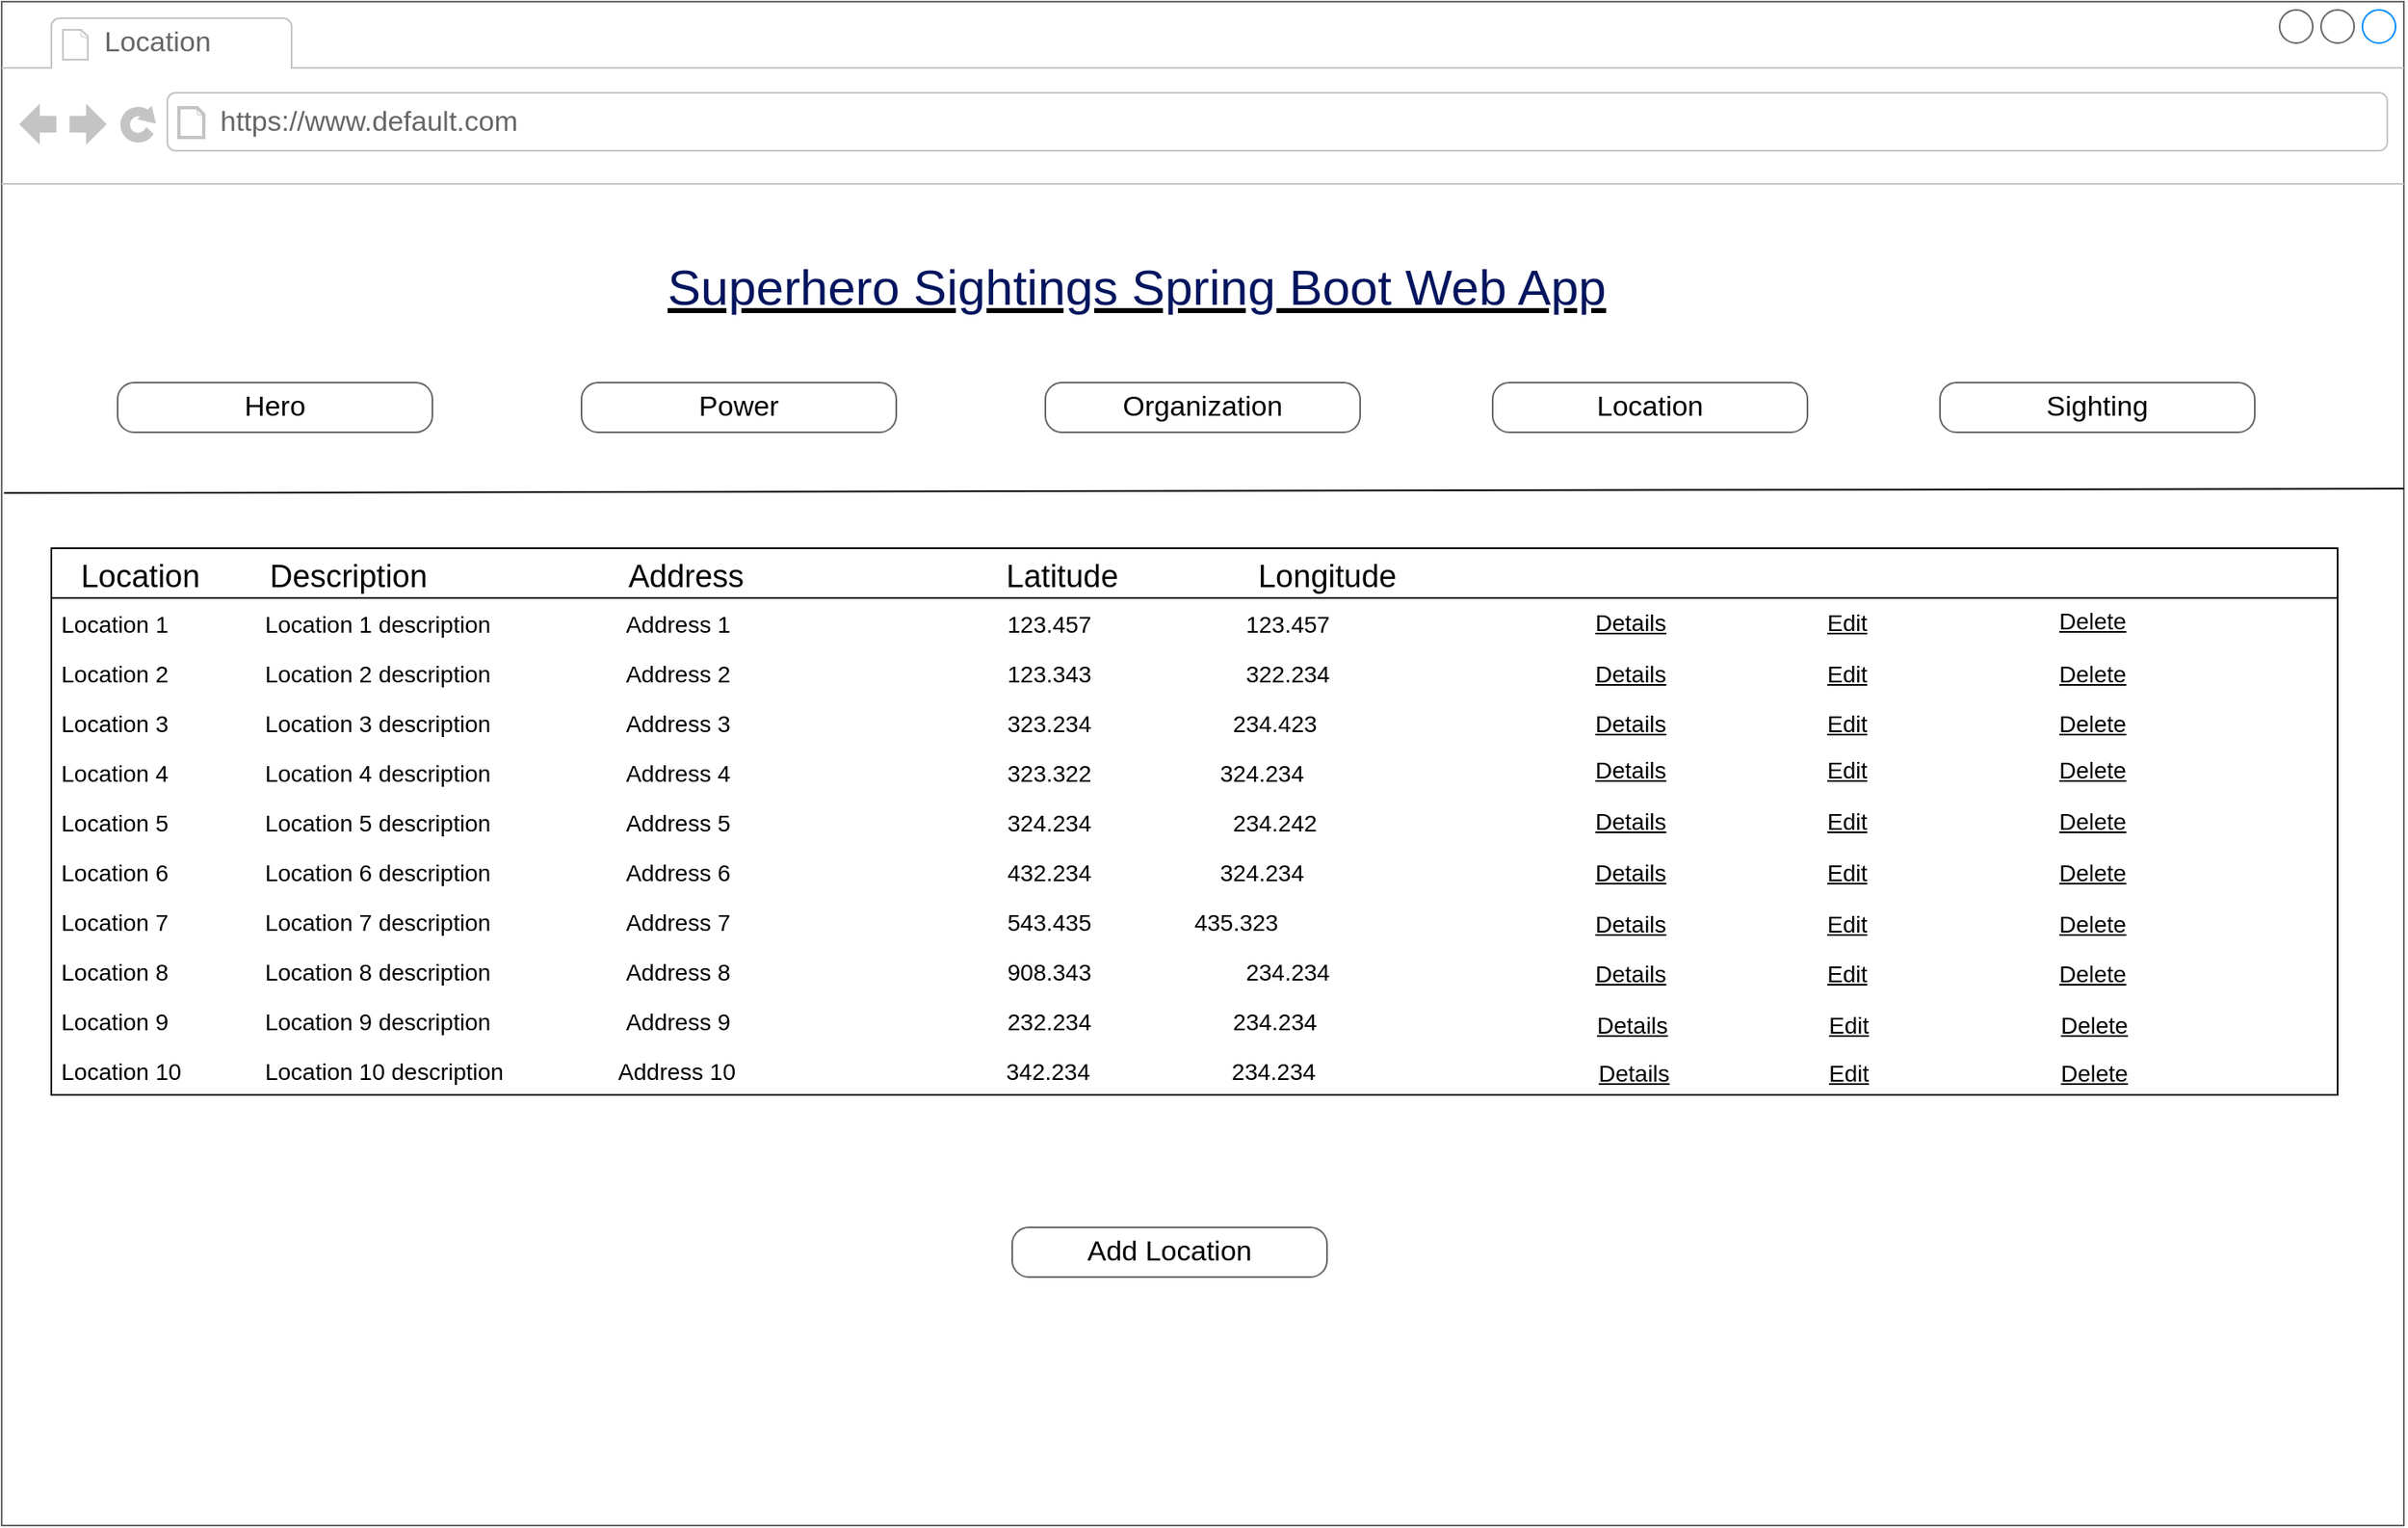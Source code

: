 <mxfile version="20.5.1" type="device"><diagram name="Page-1" id="2cc2dc42-3aac-f2a9-1cec-7a8b7cbee084"><mxGraphModel dx="1038" dy="585" grid="1" gridSize="10" guides="1" tooltips="1" connect="1" arrows="1" fold="1" page="1" pageScale="1" pageWidth="1100" pageHeight="850" background="none" math="0" shadow="0"><root><mxCell id="0"/><mxCell id="1" parent="0"/><mxCell id="7026571954dc6520-1" value="" style="strokeWidth=1;shadow=0;dashed=0;align=left;html=1;shape=mxgraph.mockup.containers.browserWindow;rSize=0;strokeColor=#666666;mainText=,;recursiveResize=0;rounded=0;labelBackgroundColor=none;fontFamily=Verdana;fontSize=12" parent="1" vertex="1"><mxGeometry x="250" y="20" width="1450" height="920" as="geometry"/></mxCell><mxCell id="7026571954dc6520-2" value="Location" style="strokeWidth=1;shadow=0;dashed=0;align=center;html=1;shape=mxgraph.mockup.containers.anchor;fontSize=17;fontColor=#666666;align=left;" parent="7026571954dc6520-1" vertex="1"><mxGeometry x="60" y="12" width="150" height="26" as="geometry"/></mxCell><mxCell id="7026571954dc6520-3" value="https://www.default.com" style="strokeWidth=1;shadow=0;dashed=0;align=center;html=1;shape=mxgraph.mockup.containers.anchor;rSize=0;fontSize=17;fontColor=#666666;align=left;" parent="7026571954dc6520-1" vertex="1"><mxGeometry x="130" y="60" width="250" height="26" as="geometry"/></mxCell><mxCell id="7026571954dc6520-4" value="&lt;h2 style=&quot;box-sizing: border-box; margin-top: 0px; margin-bottom: 0.5rem; font-weight: 300; line-height: 1.2; font-size: 1.875rem; font-family: Arial, Helvetica, sans-serif; color: rgb(2, 21, 94); padding-top: 12px; padding-bottom: 0px; background-color: rgb(255, 255, 255);&quot; id=&quot;yui_3_17_2_1_1667340755161_39&quot;&gt;Superhero Sightings Spring Boot Web App&lt;/h2&gt;" style="text;html=1;points=[];align=left;verticalAlign=top;spacingTop=-4;fontSize=30;fontFamily=Verdana;fontStyle=4" parent="7026571954dc6520-1" vertex="1"><mxGeometry x="400" y="140" width="590" height="50" as="geometry"/></mxCell><mxCell id="jvbijX7r-PZZ7w1VG2m_-4" value="" style="group" parent="7026571954dc6520-1" vertex="1" connectable="0"><mxGeometry x="70" y="230" width="1020" height="30" as="geometry"/></mxCell><mxCell id="7026571954dc6520-18" value="Hero" style="strokeWidth=1;shadow=0;dashed=0;align=center;html=1;shape=mxgraph.mockup.buttons.button;strokeColor=#666666;mainText=;buttonStyle=round;fontSize=17;fontStyle=0;fillColor=none;whiteSpace=wrap;rounded=0;labelBackgroundColor=none;" parent="jvbijX7r-PZZ7w1VG2m_-4" vertex="1"><mxGeometry width="190" height="30" as="geometry"/></mxCell><mxCell id="7026571954dc6520-19" value="Power" style="strokeWidth=1;shadow=0;dashed=0;align=center;html=1;shape=mxgraph.mockup.buttons.button;strokeColor=#666666;mainText=;buttonStyle=round;fontSize=17;fontStyle=0;fillColor=none;whiteSpace=wrap;rounded=0;labelBackgroundColor=none;" parent="jvbijX7r-PZZ7w1VG2m_-4" vertex="1"><mxGeometry x="280" width="190" height="30" as="geometry"/></mxCell><mxCell id="jvbijX7r-PZZ7w1VG2m_-1" value="Organization" style="strokeWidth=1;shadow=0;dashed=0;align=center;html=1;shape=mxgraph.mockup.buttons.button;strokeColor=#666666;mainText=;buttonStyle=round;fontSize=17;fontStyle=0;fillColor=none;whiteSpace=wrap;rounded=0;labelBackgroundColor=none;" parent="jvbijX7r-PZZ7w1VG2m_-4" vertex="1"><mxGeometry x="560" width="190" height="30" as="geometry"/></mxCell><mxCell id="jvbijX7r-PZZ7w1VG2m_-2" value="Location" style="strokeWidth=1;shadow=0;dashed=0;align=center;html=1;shape=mxgraph.mockup.buttons.button;strokeColor=#666666;mainText=;buttonStyle=round;fontSize=17;fontStyle=0;fillColor=none;whiteSpace=wrap;rounded=0;labelBackgroundColor=none;" parent="jvbijX7r-PZZ7w1VG2m_-4" vertex="1"><mxGeometry x="830" width="190" height="30" as="geometry"/></mxCell><mxCell id="jvbijX7r-PZZ7w1VG2m_-3" value="Sighting" style="strokeWidth=1;shadow=0;dashed=0;align=center;html=1;shape=mxgraph.mockup.buttons.button;strokeColor=#666666;mainText=;buttonStyle=round;fontSize=17;fontStyle=0;fillColor=none;whiteSpace=wrap;rounded=0;labelBackgroundColor=none;" parent="7026571954dc6520-1" vertex="1"><mxGeometry x="1170" y="230" width="190" height="30" as="geometry"/></mxCell><mxCell id="jvbijX7r-PZZ7w1VG2m_-9" value="   Location        Description                       Address                              Latitude                Longitude                               " style="swimlane;fontStyle=0;childLayout=stackLayout;horizontal=1;startSize=30;horizontalStack=0;resizeParent=1;resizeParentMax=0;resizeLast=0;collapsible=1;marginBottom=0;fontSize=19;align=left;" parent="7026571954dc6520-1" vertex="1"><mxGeometry x="30" y="330" width="1380" height="330" as="geometry"/></mxCell><mxCell id="jvbijX7r-PZZ7w1VG2m_-25" value="Location 1               Location 1 description                     Address 1                                           123.457                        123.457                        " style="text;strokeColor=none;fillColor=none;align=left;verticalAlign=middle;spacingLeft=4;spacingRight=4;overflow=hidden;points=[[0,0.5],[1,0.5]];portConstraint=eastwest;rotatable=0;fontSize=14;fontStyle=0" parent="jvbijX7r-PZZ7w1VG2m_-9" vertex="1"><mxGeometry y="30" width="1380" height="30" as="geometry"/></mxCell><mxCell id="jvbijX7r-PZZ7w1VG2m_-29" value="Location 2               Location 2 description                     Address 2                                           123.343                        322.234                         " style="text;strokeColor=none;fillColor=none;align=left;verticalAlign=middle;spacingLeft=4;spacingRight=4;overflow=hidden;points=[[0,0.5],[1,0.5]];portConstraint=eastwest;rotatable=0;fontSize=14;fontStyle=0" parent="jvbijX7r-PZZ7w1VG2m_-9" vertex="1"><mxGeometry y="60" width="1380" height="30" as="geometry"/></mxCell><mxCell id="jvbijX7r-PZZ7w1VG2m_-37" value="Location 3               Location 3 description                     Address 3                                           323.234                      234.423                           " style="text;strokeColor=none;fillColor=none;align=left;verticalAlign=middle;spacingLeft=4;spacingRight=4;overflow=hidden;points=[[0,0.5],[1,0.5]];portConstraint=eastwest;rotatable=0;fontSize=14;fontStyle=0" parent="jvbijX7r-PZZ7w1VG2m_-9" vertex="1"><mxGeometry y="90" width="1380" height="30" as="geometry"/></mxCell><mxCell id="jvbijX7r-PZZ7w1VG2m_-38" value="Location 4               Location 4 description                     Address 4                                           323.322                    324.234                           " style="text;strokeColor=none;fillColor=none;align=left;verticalAlign=middle;spacingLeft=4;spacingRight=4;overflow=hidden;points=[[0,0.5],[1,0.5]];portConstraint=eastwest;rotatable=0;fontSize=14;fontStyle=0" parent="jvbijX7r-PZZ7w1VG2m_-9" vertex="1"><mxGeometry y="120" width="1380" height="30" as="geometry"/></mxCell><mxCell id="jvbijX7r-PZZ7w1VG2m_-40" value="Location 5               Location 5 description                     Address 5                                           324.234                      234.242                           " style="text;strokeColor=none;fillColor=none;align=left;verticalAlign=middle;spacingLeft=4;spacingRight=4;overflow=hidden;points=[[0,0.5],[1,0.5]];portConstraint=eastwest;rotatable=0;fontSize=14;fontStyle=0" parent="jvbijX7r-PZZ7w1VG2m_-9" vertex="1"><mxGeometry y="150" width="1380" height="30" as="geometry"/></mxCell><mxCell id="jvbijX7r-PZZ7w1VG2m_-39" value="Location 6               Location 6 description                     Address 6                                           432.234                    324.234                       " style="text;strokeColor=none;fillColor=none;align=left;verticalAlign=middle;spacingLeft=4;spacingRight=4;overflow=hidden;points=[[0,0.5],[1,0.5]];portConstraint=eastwest;rotatable=0;fontSize=14;fontStyle=0" parent="jvbijX7r-PZZ7w1VG2m_-9" vertex="1"><mxGeometry y="180" width="1380" height="30" as="geometry"/></mxCell><mxCell id="jvbijX7r-PZZ7w1VG2m_-30" value="Location 7               Location 7 description                     Address 7                                           543.435                435.323            " style="text;strokeColor=none;fillColor=none;align=left;verticalAlign=middle;spacingLeft=4;spacingRight=4;overflow=hidden;points=[[0,0.5],[1,0.5]];portConstraint=eastwest;rotatable=0;fontSize=14;fontStyle=0" parent="jvbijX7r-PZZ7w1VG2m_-9" vertex="1"><mxGeometry y="210" width="1380" height="30" as="geometry"/></mxCell><mxCell id="jvbijX7r-PZZ7w1VG2m_-63" value="Location 8               Location 8 description                     Address 8                                           908.343                        234.234                           " style="text;strokeColor=none;fillColor=none;align=left;verticalAlign=middle;spacingLeft=4;spacingRight=4;overflow=hidden;points=[[0,0.5],[1,0.5]];portConstraint=eastwest;rotatable=0;fontSize=14;fontStyle=0" parent="jvbijX7r-PZZ7w1VG2m_-9" vertex="1"><mxGeometry y="240" width="1380" height="30" as="geometry"/></mxCell><mxCell id="jvbijX7r-PZZ7w1VG2m_-64" value="Location 9               Location 9 description                     Address 9                                           232.234                      234.234                           " style="text;strokeColor=none;fillColor=none;align=left;verticalAlign=middle;spacingLeft=4;spacingRight=4;overflow=hidden;points=[[0,0.5],[1,0.5]];portConstraint=eastwest;rotatable=0;fontSize=14;fontStyle=0" parent="jvbijX7r-PZZ7w1VG2m_-9" vertex="1"><mxGeometry y="270" width="1380" height="30" as="geometry"/></mxCell><mxCell id="jvbijX7r-PZZ7w1VG2m_-10" value="Location 10             Location 10 description                  Address 10                                          342.234                      234.234                           " style="text;strokeColor=none;fillColor=none;align=left;verticalAlign=middle;spacingLeft=4;spacingRight=4;overflow=hidden;points=[[0,0.5],[1,0.5]];portConstraint=eastwest;rotatable=0;fontSize=14;fontStyle=0" parent="jvbijX7r-PZZ7w1VG2m_-9" vertex="1"><mxGeometry y="300" width="1380" height="30" as="geometry"/></mxCell><mxCell id="jvbijX7r-PZZ7w1VG2m_-18" value="Details" style="text;html=1;strokeColor=none;fillColor=none;align=left;verticalAlign=middle;whiteSpace=wrap;rounded=0;fontSize=14;fontStyle=4" parent="7026571954dc6520-1" vertex="1"><mxGeometry x="960" y="360" width="70" height="30" as="geometry"/></mxCell><mxCell id="jvbijX7r-PZZ7w1VG2m_-26" value="Details" style="text;html=1;strokeColor=none;fillColor=none;align=left;verticalAlign=middle;whiteSpace=wrap;rounded=0;fontSize=14;fontStyle=4" parent="7026571954dc6520-1" vertex="1"><mxGeometry x="960" y="391" width="70" height="30" as="geometry"/></mxCell><mxCell id="jvbijX7r-PZZ7w1VG2m_-27" value="Edit" style="text;html=1;strokeColor=none;fillColor=none;align=left;verticalAlign=middle;whiteSpace=wrap;rounded=0;fontSize=14;fontStyle=4" parent="7026571954dc6520-1" vertex="1"><mxGeometry x="1100" y="391" width="90" height="30" as="geometry"/></mxCell><mxCell id="jvbijX7r-PZZ7w1VG2m_-28" value="Delete" style="text;html=1;strokeColor=none;fillColor=none;align=left;verticalAlign=middle;whiteSpace=wrap;rounded=0;fontSize=14;fontStyle=4" parent="7026571954dc6520-1" vertex="1"><mxGeometry x="1240" y="391" width="130" height="30" as="geometry"/></mxCell><mxCell id="jvbijX7r-PZZ7w1VG2m_-31" value="Details" style="text;html=1;strokeColor=none;fillColor=none;align=left;verticalAlign=middle;whiteSpace=wrap;rounded=0;fontSize=14;fontStyle=4" parent="7026571954dc6520-1" vertex="1"><mxGeometry x="960" y="421" width="70" height="30" as="geometry"/></mxCell><mxCell id="jvbijX7r-PZZ7w1VG2m_-32" value="Details" style="text;html=1;strokeColor=none;fillColor=none;align=left;verticalAlign=middle;whiteSpace=wrap;rounded=0;fontSize=14;fontStyle=4" parent="7026571954dc6520-1" vertex="1"><mxGeometry x="960" y="449" width="70" height="30" as="geometry"/></mxCell><mxCell id="jvbijX7r-PZZ7w1VG2m_-33" value="Edit" style="text;html=1;strokeColor=none;fillColor=none;align=left;verticalAlign=middle;whiteSpace=wrap;rounded=0;fontSize=14;fontStyle=4" parent="7026571954dc6520-1" vertex="1"><mxGeometry x="1100" y="449" width="90" height="30" as="geometry"/></mxCell><mxCell id="jvbijX7r-PZZ7w1VG2m_-34" value="Delete" style="text;html=1;strokeColor=none;fillColor=none;align=left;verticalAlign=middle;whiteSpace=wrap;rounded=0;fontSize=14;fontStyle=4" parent="7026571954dc6520-1" vertex="1"><mxGeometry x="1240" y="449" width="130" height="30" as="geometry"/></mxCell><mxCell id="jvbijX7r-PZZ7w1VG2m_-35" value="Edit" style="text;html=1;strokeColor=none;fillColor=none;align=left;verticalAlign=middle;whiteSpace=wrap;rounded=0;fontSize=14;fontStyle=4" parent="7026571954dc6520-1" vertex="1"><mxGeometry x="1100" y="421" width="90" height="30" as="geometry"/></mxCell><mxCell id="jvbijX7r-PZZ7w1VG2m_-36" value="Delete" style="text;html=1;strokeColor=none;fillColor=none;align=left;verticalAlign=middle;whiteSpace=wrap;rounded=0;fontSize=14;fontStyle=4" parent="7026571954dc6520-1" vertex="1"><mxGeometry x="1240" y="421" width="130" height="30" as="geometry"/></mxCell><mxCell id="jvbijX7r-PZZ7w1VG2m_-71" value="Add Location" style="strokeWidth=1;shadow=0;dashed=0;align=center;html=1;shape=mxgraph.mockup.buttons.button;strokeColor=#666666;mainText=;buttonStyle=round;fontSize=17;fontStyle=0;fillColor=none;whiteSpace=wrap;rounded=0;labelBackgroundColor=none;" parent="7026571954dc6520-1" vertex="1"><mxGeometry x="610" y="740" width="190" height="30" as="geometry"/></mxCell><mxCell id="jvbijX7r-PZZ7w1VG2m_-5" value="" style="endArrow=none;html=1;rounded=0;exitX=0.001;exitY=0.202;exitDx=0;exitDy=0;exitPerimeter=0;entryX=1;entryY=0.2;entryDx=0;entryDy=0;entryPerimeter=0;" parent="1" edge="1"><mxGeometry width="50" height="50" relative="1" as="geometry"><mxPoint x="251.45" y="316.68" as="sourcePoint"/><mxPoint x="1700" y="314.0" as="targetPoint"/></mxGeometry></mxCell><mxCell id="jvbijX7r-PZZ7w1VG2m_-19" value="Edit" style="text;html=1;strokeColor=none;fillColor=none;align=left;verticalAlign=middle;whiteSpace=wrap;rounded=0;fontSize=14;fontStyle=4" parent="1" vertex="1"><mxGeometry x="1350" y="380" width="90" height="30" as="geometry"/></mxCell><mxCell id="jvbijX7r-PZZ7w1VG2m_-21" value="Delete" style="text;html=1;strokeColor=none;fillColor=none;align=left;verticalAlign=middle;whiteSpace=wrap;rounded=0;fontSize=14;fontStyle=4" parent="1" vertex="1"><mxGeometry x="1490" y="379" width="130" height="30" as="geometry"/></mxCell><mxCell id="jvbijX7r-PZZ7w1VG2m_-51" value="Details" style="text;html=1;strokeColor=none;fillColor=none;align=left;verticalAlign=middle;whiteSpace=wrap;rounded=0;fontSize=14;fontStyle=4" parent="1" vertex="1"><mxGeometry x="1210" y="500" width="70" height="30" as="geometry"/></mxCell><mxCell id="jvbijX7r-PZZ7w1VG2m_-52" value="Details" style="text;html=1;strokeColor=none;fillColor=none;align=left;verticalAlign=middle;whiteSpace=wrap;rounded=0;fontSize=14;fontStyle=4" parent="1" vertex="1"><mxGeometry x="1210" y="531" width="70" height="30" as="geometry"/></mxCell><mxCell id="jvbijX7r-PZZ7w1VG2m_-53" value="Edit" style="text;html=1;strokeColor=none;fillColor=none;align=left;verticalAlign=middle;whiteSpace=wrap;rounded=0;fontSize=14;fontStyle=4" parent="1" vertex="1"><mxGeometry x="1350" y="531" width="90" height="30" as="geometry"/></mxCell><mxCell id="jvbijX7r-PZZ7w1VG2m_-54" value="Delete" style="text;html=1;strokeColor=none;fillColor=none;align=left;verticalAlign=middle;whiteSpace=wrap;rounded=0;fontSize=14;fontStyle=4" parent="1" vertex="1"><mxGeometry x="1490" y="531" width="130" height="30" as="geometry"/></mxCell><mxCell id="jvbijX7r-PZZ7w1VG2m_-55" value="Details" style="text;html=1;strokeColor=none;fillColor=none;align=left;verticalAlign=middle;whiteSpace=wrap;rounded=0;fontSize=14;fontStyle=4" parent="1" vertex="1"><mxGeometry x="1210" y="562" width="70" height="30" as="geometry"/></mxCell><mxCell id="jvbijX7r-PZZ7w1VG2m_-56" value="Details" style="text;html=1;strokeColor=none;fillColor=none;align=left;verticalAlign=middle;whiteSpace=wrap;rounded=0;fontSize=14;fontStyle=4" parent="1" vertex="1"><mxGeometry x="1210" y="592" width="70" height="30" as="geometry"/></mxCell><mxCell id="jvbijX7r-PZZ7w1VG2m_-57" value="Edit" style="text;html=1;strokeColor=none;fillColor=none;align=left;verticalAlign=middle;whiteSpace=wrap;rounded=0;fontSize=14;fontStyle=4" parent="1" vertex="1"><mxGeometry x="1350" y="592" width="90" height="30" as="geometry"/></mxCell><mxCell id="jvbijX7r-PZZ7w1VG2m_-58" value="Delete" style="text;html=1;strokeColor=none;fillColor=none;align=left;verticalAlign=middle;whiteSpace=wrap;rounded=0;fontSize=14;fontStyle=4" parent="1" vertex="1"><mxGeometry x="1490" y="592" width="130" height="30" as="geometry"/></mxCell><mxCell id="jvbijX7r-PZZ7w1VG2m_-59" value="Edit" style="text;html=1;strokeColor=none;fillColor=none;align=left;verticalAlign=middle;whiteSpace=wrap;rounded=0;fontSize=14;fontStyle=4" parent="1" vertex="1"><mxGeometry x="1350" y="562" width="90" height="30" as="geometry"/></mxCell><mxCell id="jvbijX7r-PZZ7w1VG2m_-60" value="Delete" style="text;html=1;strokeColor=none;fillColor=none;align=left;verticalAlign=middle;whiteSpace=wrap;rounded=0;fontSize=14;fontStyle=4" parent="1" vertex="1"><mxGeometry x="1490" y="562" width="130" height="30" as="geometry"/></mxCell><mxCell id="jvbijX7r-PZZ7w1VG2m_-61" value="Edit" style="text;html=1;strokeColor=none;fillColor=none;align=left;verticalAlign=middle;whiteSpace=wrap;rounded=0;fontSize=14;fontStyle=4" parent="1" vertex="1"><mxGeometry x="1350" y="500" width="90" height="30" as="geometry"/></mxCell><mxCell id="jvbijX7r-PZZ7w1VG2m_-62" value="Delete" style="text;html=1;strokeColor=none;fillColor=none;align=left;verticalAlign=middle;whiteSpace=wrap;rounded=0;fontSize=14;fontStyle=4" parent="1" vertex="1"><mxGeometry x="1490" y="500" width="130" height="30" as="geometry"/></mxCell><mxCell id="jvbijX7r-PZZ7w1VG2m_-65" value="Details" style="text;html=1;strokeColor=none;fillColor=none;align=left;verticalAlign=middle;whiteSpace=wrap;rounded=0;fontSize=14;fontStyle=4" parent="1" vertex="1"><mxGeometry x="1211" y="623" width="70" height="30" as="geometry"/></mxCell><mxCell id="jvbijX7r-PZZ7w1VG2m_-66" value="Edit" style="text;html=1;strokeColor=none;fillColor=none;align=left;verticalAlign=middle;whiteSpace=wrap;rounded=0;fontSize=14;fontStyle=4" parent="1" vertex="1"><mxGeometry x="1351" y="623" width="90" height="30" as="geometry"/></mxCell><mxCell id="jvbijX7r-PZZ7w1VG2m_-67" value="Delete" style="text;html=1;strokeColor=none;fillColor=none;align=left;verticalAlign=middle;whiteSpace=wrap;rounded=0;fontSize=14;fontStyle=4" parent="1" vertex="1"><mxGeometry x="1491" y="623" width="130" height="30" as="geometry"/></mxCell><mxCell id="jvbijX7r-PZZ7w1VG2m_-70" value="Delete" style="text;html=1;strokeColor=none;fillColor=none;align=left;verticalAlign=middle;whiteSpace=wrap;rounded=0;fontSize=14;fontStyle=4" parent="1" vertex="1"><mxGeometry x="1491" y="652" width="130" height="30" as="geometry"/></mxCell><mxCell id="fwEOvRGL_prxxsdA_-s5-10" value="Details" style="text;html=1;strokeColor=none;fillColor=none;align=left;verticalAlign=middle;whiteSpace=wrap;rounded=0;fontSize=14;fontStyle=4" parent="1" vertex="1"><mxGeometry x="1212" y="652" width="70" height="30" as="geometry"/></mxCell><mxCell id="fwEOvRGL_prxxsdA_-s5-11" value="Edit" style="text;html=1;strokeColor=none;fillColor=none;align=left;verticalAlign=middle;whiteSpace=wrap;rounded=0;fontSize=14;fontStyle=4" parent="1" vertex="1"><mxGeometry x="1351" y="652" width="90" height="30" as="geometry"/></mxCell></root></mxGraphModel></diagram></mxfile>